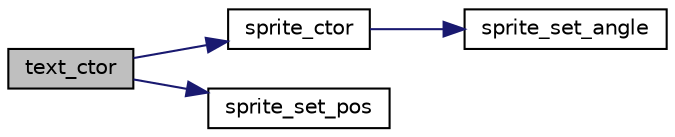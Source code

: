 digraph "text_ctor"
{
 // LATEX_PDF_SIZE
  edge [fontname="Helvetica",fontsize="10",labelfontname="Helvetica",labelfontsize="10"];
  node [fontname="Helvetica",fontsize="10",shape=record];
  rankdir="LR";
  Node1 [label="text_ctor",height=0.2,width=0.4,color="black", fillcolor="grey75", style="filled", fontcolor="black",tooltip="Text constructor that loads numbers and default position in screen."];
  Node1 -> Node2 [color="midnightblue",fontsize="10",style="solid",fontname="Helvetica"];
  Node2 [label="sprite_ctor",height=0.2,width=0.4,color="black", fillcolor="white", style="filled",URL="$group__sprite.html#ga2e5a8273dd022cbf60439cbd657460dc",tooltip="SPRITE."];
  Node2 -> Node3 [color="midnightblue",fontsize="10",style="solid",fontname="Helvetica"];
  Node3 [label="sprite_set_angle",height=0.2,width=0.4,color="black", fillcolor="white", style="filled",URL="$group__sprite.html#ga78a203f9e5ef0b66bb67eba0f9601d88",tooltip="Sets sprite angle."];
  Node1 -> Node4 [color="midnightblue",fontsize="10",style="solid",fontname="Helvetica"];
  Node4 [label="sprite_set_pos",height=0.2,width=0.4,color="black", fillcolor="white", style="filled",URL="$group__sprite.html#ga147c19d6da7dc2d15fc1a4041f9e7ece",tooltip="Sets sprite position in screen."];
}

